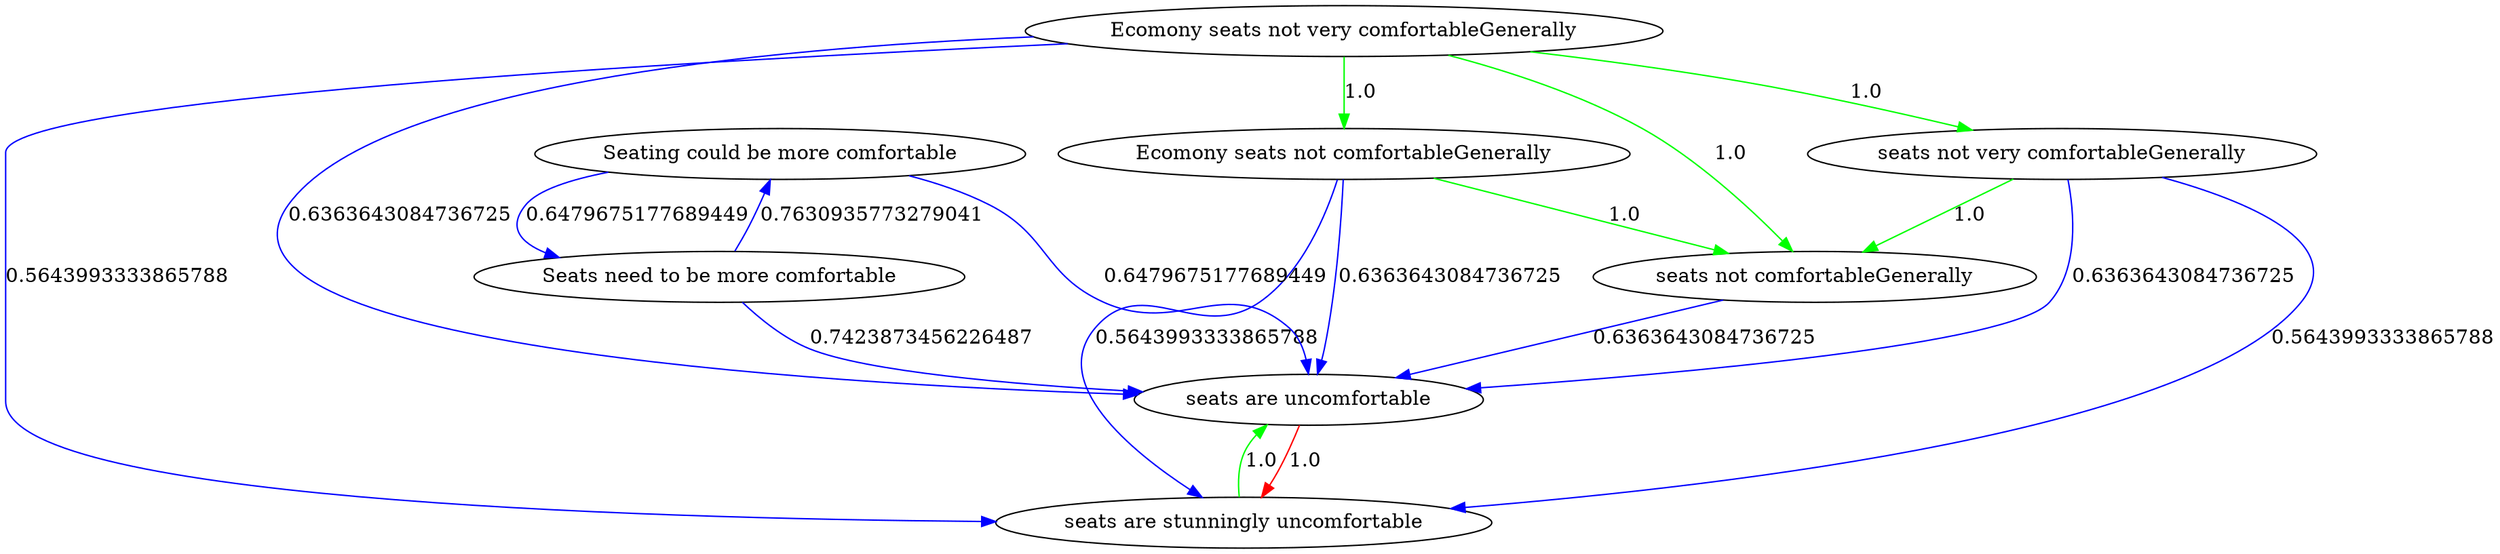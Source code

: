 digraph rawGraph {
"Ecomony seats not very comfortableGenerally";"Ecomony seats not comfortableGenerally";"seats not comfortableGenerally";"seats not very comfortableGenerally";"Seating could be more comfortable";"Seats need to be more comfortable";"seats are stunningly uncomfortable";"seats are uncomfortable";"Ecomony seats not very comfortableGenerally" -> "Ecomony seats not comfortableGenerally" [label=1.0] [color=green]
"Ecomony seats not comfortableGenerally" -> "seats not comfortableGenerally" [label=1.0] [color=green]
"Ecomony seats not very comfortableGenerally" -> "seats not very comfortableGenerally" [label=1.0] [color=green]
"seats not very comfortableGenerally" -> "seats not comfortableGenerally" [label=1.0] [color=green]
"Ecomony seats not very comfortableGenerally" -> "seats not comfortableGenerally" [label=1.0] [color=green]
"Seating could be more comfortable" -> "Seats need to be more comfortable" [label=0.6479675177689449] [color=blue]
"Seats need to be more comfortable" -> "Seating could be more comfortable" [label=0.7630935773279041] [color=blue]
"seats are stunningly uncomfortable" -> "seats are uncomfortable" [label=1.0] [color=green]
"seats are uncomfortable" -> "seats are stunningly uncomfortable" [label=1.0] [color=red]
"seats not comfortableGenerally" -> "seats are uncomfortable" [label=0.6363643084736725] [color=blue]
"seats not very comfortableGenerally" -> "seats are stunningly uncomfortable" [label=0.5643993333865788] [color=blue]
"Ecomony seats not comfortableGenerally" -> "seats are stunningly uncomfortable" [label=0.5643993333865788] [color=blue]
"Seats need to be more comfortable" -> "seats are uncomfortable" [label=0.7423873456226487] [color=blue]
"Ecomony seats not very comfortableGenerally" -> "seats are uncomfortable" [label=0.6363643084736725] [color=blue]
"Ecomony seats not very comfortableGenerally" -> "seats are stunningly uncomfortable" [label=0.5643993333865788] [color=blue]
"Ecomony seats not comfortableGenerally" -> "seats are uncomfortable" [label=0.6363643084736725] [color=blue]
"seats not very comfortableGenerally" -> "seats are uncomfortable" [label=0.6363643084736725] [color=blue]
"Seating could be more comfortable" -> "seats are uncomfortable" [label=0.6479675177689449] [color=blue]
}